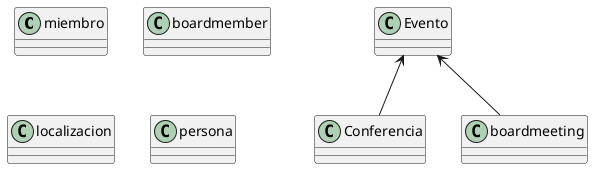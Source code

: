 @startuml
class miembro{
}
class boardmember{
}
class Evento
Evento <-- Conferencia
Evento <-- boardmeeting
class Conferencia{
}
class boardmeeting{
}
class localizacion{
}
class persona{}
@enduml